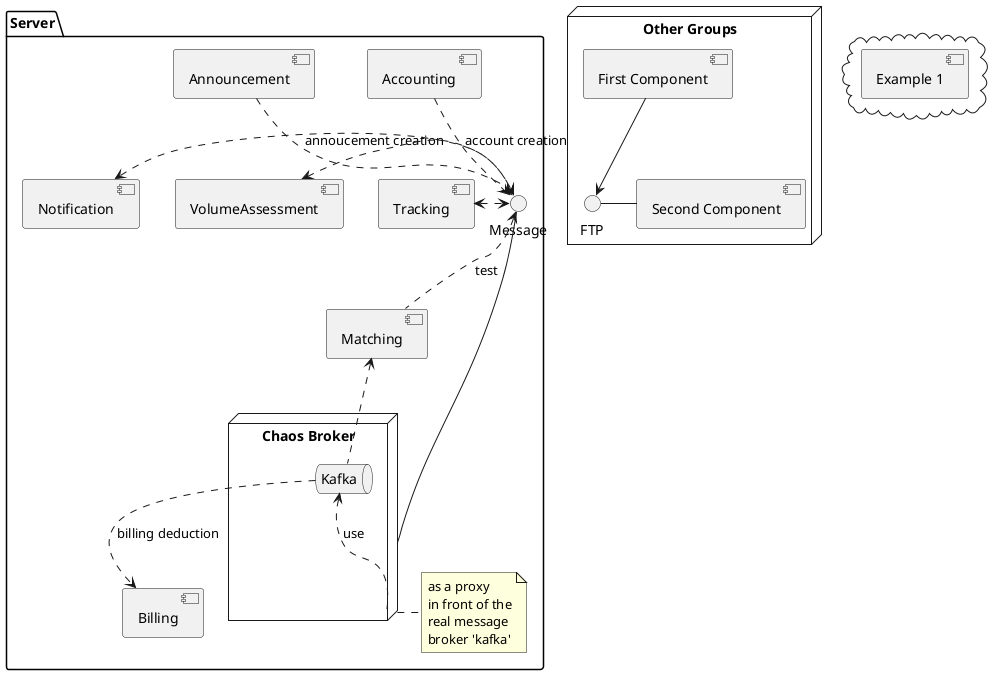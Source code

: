 @startuml Server


package "Server" {
    [Accounting]
    [Announcement]
    [Billing]
    [Matching]
    [Notification]
    [Tracking]
    [VolumeAssessment]

    node "Chaos Broker" {
        queue Kafka
        Kafka <.. [Chaos Broker] : use
    }

    note right of [Chaos Broker]
    'ChaosBroker' act
    as a proxy
    in front of the
    real message
    broker 'kafka'
    end note
    Message - [Chaos Broker]

    [Accounting] ..> Message : account creation
    [Announcement] ..> Message : annoucement creation
    Kafka ..> [Billing] : billing deduction
    Message <.. [Matching] : test
    [Matching] <.. Kafka
    [Notification] <.> Message
    [Tracking] <.> Message
    [VolumeAssessment] <.> Message

}

node "Other Groups" {
    FTP - [Second Component]
    [First Component] --> FTP
}


cloud {
    [Example 1]
}
@enduml